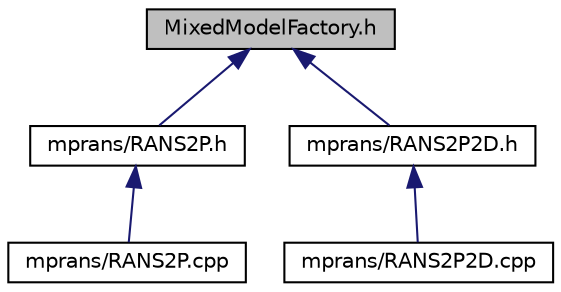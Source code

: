 digraph "MixedModelFactory.h"
{
 // LATEX_PDF_SIZE
  edge [fontname="Helvetica",fontsize="10",labelfontname="Helvetica",labelfontsize="10"];
  node [fontname="Helvetica",fontsize="10",shape=record];
  Node1 [label="MixedModelFactory.h",height=0.2,width=0.4,color="black", fillcolor="grey75", style="filled", fontcolor="black",tooltip=" "];
  Node1 -> Node2 [dir="back",color="midnightblue",fontsize="10",style="solid",fontname="Helvetica"];
  Node2 [label="mprans/RANS2P.h",height=0.2,width=0.4,color="black", fillcolor="white", style="filled",URL="$RANS2P_8h.html",tooltip=" "];
  Node2 -> Node3 [dir="back",color="midnightblue",fontsize="10",style="solid",fontname="Helvetica"];
  Node3 [label="mprans/RANS2P.cpp",height=0.2,width=0.4,color="black", fillcolor="white", style="filled",URL="$RANS2P_8cpp.html",tooltip=" "];
  Node1 -> Node4 [dir="back",color="midnightblue",fontsize="10",style="solid",fontname="Helvetica"];
  Node4 [label="mprans/RANS2P2D.h",height=0.2,width=0.4,color="black", fillcolor="white", style="filled",URL="$RANS2P2D_8h.html",tooltip=" "];
  Node4 -> Node5 [dir="back",color="midnightblue",fontsize="10",style="solid",fontname="Helvetica"];
  Node5 [label="mprans/RANS2P2D.cpp",height=0.2,width=0.4,color="black", fillcolor="white", style="filled",URL="$RANS2P2D_8cpp.html",tooltip=" "];
}
